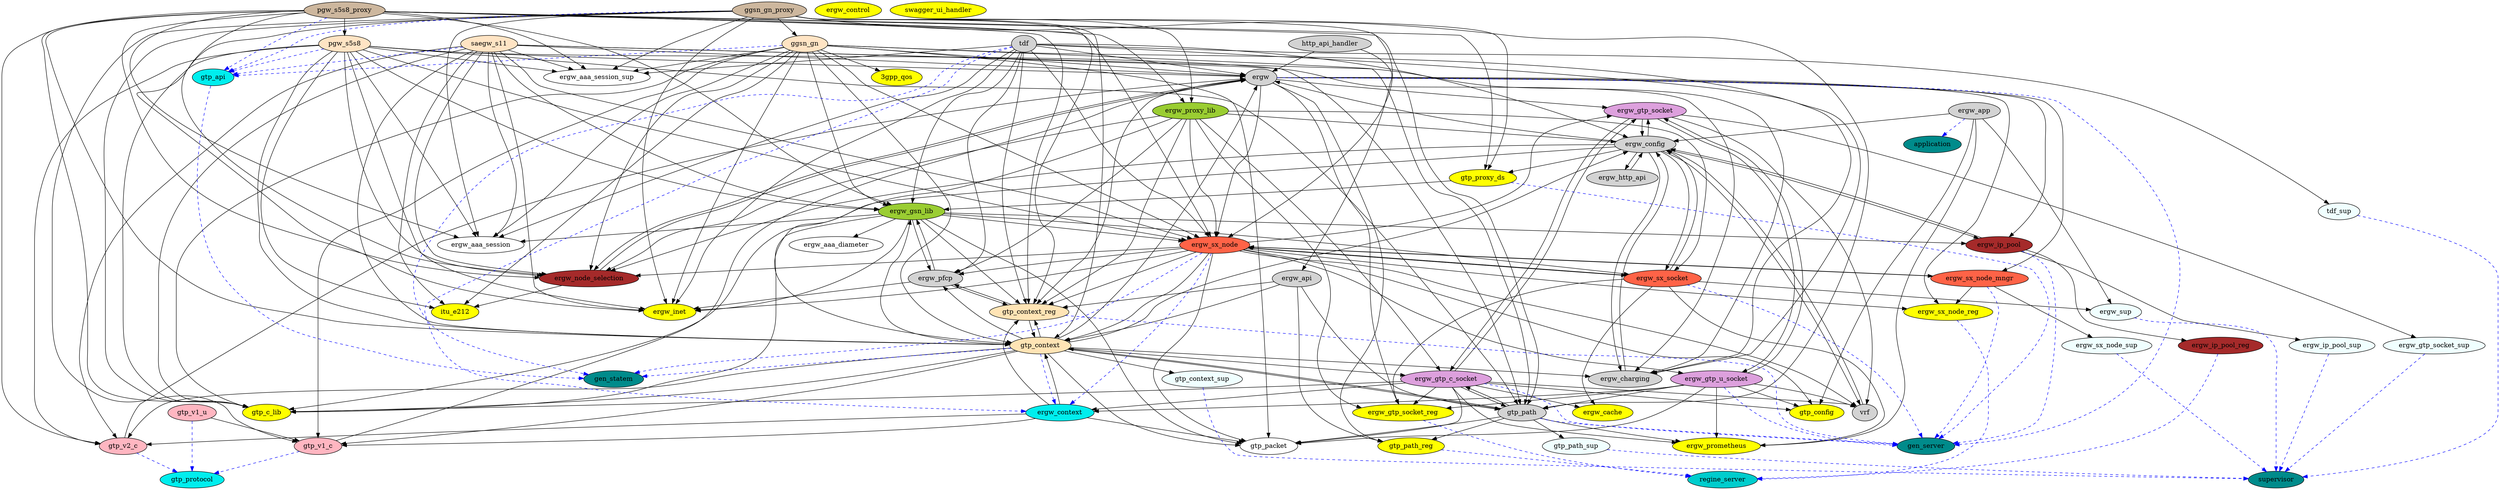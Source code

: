 /* Version: 0.0.1, Date:2019-12-19, Status: Always Draft */
/* Not that readable, but good master file to produce smaller feature diagrams */
/* Download graphwiz, and run dot cmd -> */
/* 'dot -Tpng filename.dot -o outfile.png'  */
digraph ergw_flow_syntax {
{ 
node [shape=oval style=filled]
"3gpp_qos" [fillcolor=yellow]
ergw
ergw_api
ergw_app
ergw_cache  [fillcolor=yellow]
ergw_charging
ergw_config
ergw_context
ergw_control  [fillcolor=yellow]
ergw_gsn_lib [fillcolor=yellowgreen]
ergw_gtp_c_socket [fillcolor=plum]
ergw_gtp_socket [fillcolor=plum]
ergw_gtp_socket_reg  [fillcolor=yellow]
ergw_gtp_socket_sup [fillcolor=azure]
ergw_gtp_u_socket [fillcolor=plum]
ergw_http_api
ergw_inet  [fillcolor=yellow]
ergw_ip_pool [fillcolor=brown]
ergw_ip_pool_reg [fillcolor=brown]
ergw_ip_pool_sup [fillcolor=azure]
ergw_node_selection[fillcolor=brown]
ergw_pfcp
ergw_prometheus  [fillcolor=yellow]
ergw_proxy_lib [fillcolor=yellowgreen]
ergw_sup [fillcolor=azure]
ergw_sx_node [fillcolor=tomato]
ergw_sx_node_mngr [fillcolor=tomato]
ergw_sx_node_reg  [fillcolor=yellow]
ergw_sx_node_sup [fillcolor=azure]
ergw_sx_socket [fillcolor=tomato]
ggsn_gn [fillcolor=bisque]
ggsn_gn_proxy [fillcolor=bisque3]
gtp_c_lib  [fillcolor=yellow]
gtp_config  [fillcolor=yellow]
gtp_context [fillcolor=moccasin]
gtp_context_reg  [fillcolor=moccasin]
gtp_context_sup [fillcolor=azure]
gtp_path
gtp_path_reg  [fillcolor=yellow]
gtp_path_sup [fillcolor=azure]
gtp_proxy_ds  [fillcolor=yellow]
gtp_v1_c [fillcolor=lightpink]
gtp_v1_u [fillcolor=lightpink]
gtp_v2_c [fillcolor=lightpink]
http_api_handler
itu_e212  [fillcolor=yellow]
pgw_s5s8  [fillcolor=bisque]
pgw_s5s8_proxy [fillcolor=bisque3]
saegw_s11 [fillcolor=bisque]
swagger_ui_handler  [fillcolor=yellow]
tdf_sup [fillcolor=azure]
tdf
vrf
/* gehaviours */
ergw_context [fillcolor=cyan2]
gtp_api  [fillcolor=cyan2]
gtp_protocol  [fillcolor=cyan2]
regine_server [fillcolor=cyan3]
application [fillcolor=cyan4]
supervisor [fillcolor=cyan4]
gen_server [fillcolor=cyan4]
gen_statem [fillcolor=cyan4]
}
/* No outgoing calls for 3gpp_qos */
ergw -> {ergw_gtp_socket ergw_node_selection ergw_sx_node ergw_sx_node_mngr ergw_sx_node_reg ergw_gtp_socket_reg ergw_ip_pool gtp_path_reg gtp_context_reg}
ergw -> gen_server [style="dashed" color="blue"]
ergw_api -> {gtp_path_reg gtp_path gtp_context_reg gtp_context}
ergw_app -> {ergw_prometheus ergw_sup ergw_config gtp_config}
ergw_app -> application [style="dashed" color="blue"]
/* No outgoing calls for ergw_cache */ 
ergw_charging -> ergw_config
ergw_config -> {ergw ergw_charging ergw_http_api ergw_gtp_socket ergw_ip_pool ergw_node_selection ergw_sx_socket gtp_c_lib gtp_proxy_ds vrf}
ergw_context -> {gtp_context_reg gtp_context gtp_packet gtp_v1_c gtp_v2_c}
/* No outgoing calls for ergw_control */ 
ergw_gsn_lib -> {ergw_sx_node ergw_pfcp ergw_sx_socket ergw_inet ergw_ip_pool gtp_c_lib gtp_context_reg gtp_packet}
ergw_gsn_lib -> {ergw_aaa_diameter ergw_aaa_session}
ergw_gtp_c_socket -> {ergw_gtp_socket ergw_gtp_socket_reg ergw_cache ergw_prometheus ergw_context gtp_path gtp_packet gtp_config gtp_c_lib vrf}
ergw_gtp_c_socket -> gen_server [style="dashed", color="blue"]
ergw_gtp_socket -> {ergw_gtp_socket_sup ergw_gtp_u_socket ergw_gtp_c_socket ergw_config vrf}
/* No outgoing calls for ergw_gtp_socket_reg */
ergw_gtp_socket_reg -> regine_server [style="dashed" color="blue"]
ergw_gtp_socket_sup -> supervisor [style="dashed" color="blue"]
ergw_gtp_u_socket -> {ergw_gtp_socket ergw_gtp_socket_reg ergw_prometheus ergw_context gtp_config gtp_packet gtp_path vrf}
ergw_gtp_u_socket -> gen_server [style="dashed" color="blue"]
ergw_http_api -> ergw_config
/* No outgoing calls for ergw_inet */
ergw_ip_pool -> {ergw_ip_pool_sup ergw_ip_pool_reg ergw_config}
ergw_ip_pool -> gen_server [style="dashed" color="blue"]
/* No outgoing calls for ergw_ip_pool_reg */
ergw_ip_pool_reg -> regine_server [style="dashed" color="blue"]
ergw_ip_pool_sup -> supervisor [style="dashed" color="blue"]
ergw_node_selection -> {ergw itu_e212}
ergw_pfcp-> {ergw_inet ergw_gsn_lib gtp_context_reg}
/* No outgoing calls for ergw_prometheus */
ergw_proxy_lib -> {ergw_gtp_c_socket ergw_node_selection ergw_gtp_socket_reg ergw_config ergw_pfcp ergw_sx_node ergw_sx_socket gtp_context gtp_context_reg}
ergw_sup -> supervisor [style="dashed" color="blue"]
ergw_sx_node -> {ergw_node_selection ergw_sx_node_reg ergw_sx_socket ergw_gtp_u_socket ergw_pfcp  ergw_gtp_socket ergw_inet ergw_sx_node_mngr gtp_context_reg gtp_packet gtp_context gtp_config vrf}
ergw_sx_node -> {gen_statem, ergw_context} [style="dashed" color="blue"]
ergw_sx_node_mngr -> {ergw_sx_node_reg ergw_sx_node ergw_sx_node_sup}
ergw_sx_node_mngr -> gen_server [style="dashed" color="blue"]
/* No outgoing calls for ergw_sx_node_reg */
ergw_sx_node_reg -> regine_server [style="dashed" color="blue"]
ergw_sx_node_sup -> supervisor [style="dashed" color="blue"]
ergw_sx_socket -> {ergw_sup ergw_config ergw_gtp_socket_reg ergw_cache ergw_sx_node ergw_prometheus}
ergw_sx_socket -> gen_server [style="dashed" color="blue"]
ggsn_gn -> {"3gpp_qos" ergw ergw_gsn_lib ergw_charging ergw_node_selection ergw_inet ergw_sx_node gtp_context gtp_c_lib gtp_path gtp_v1_c gtp_packet itu_e212}
ggsn_gn -> {ergw_aaa_session_sup ergw_aaa_session}
ggsn_gn -> gtp_api [style="dashed" color="blue"]
ggsn_gn_proxy -> {ergw_proxy_lib ergw_inet ergw_node_selection ergw_sx_node gtp_c_lib gtp_path gtp_context gtp_proxy_ds gtp_v1_c gtp_context_reg ggsn_gn}
ggsn_gn_proxy -> {ergw_aaa_session_sup ergw_aaa_session}
ggsn_gn_proxy -> gtp_api [style="dashed" color="blue"]
/* No outgoing calls for gtp_api */
gtp_api -> gen_statem [style="dashed" color="blue"]
/* No outgoing calls for gtp_c_lib */
/* No outgoing calls for gtp_config */
gtp_context -> {ergw ergw_gtp_c_socket ergw_charging ergw_config ergw_pfcp ergw_gsn_lib gtp_context_reg gtp_context_sup gtp_v2_c gtp_v1_c gtp_packet gtp_c_lib gtp_path}
gtp_context -> {gen_statem, ergw_context} [style="dashed" color="blue"]
gtp_context_reg -> {ergw_pfcp gtp_context}
gtp_context_reg -> gen_server [style="dashed" color="blue"]
gtp_context_sup -> supervisor [style="dashed" color="blue"]
gtp_path -> {ergw_gtp_c_socket ergw_prometheus gtp_path_sup gtp_path_reg gtp_packet gtp_context}
gtp_path -> gen_server [style="dashed" color="blue"]
/* No outgoing calls for gtp_path_reg */
gtp_path_reg -> regine_server [style="dashed" color="blue"]
gtp_path_sup -> supervisor [style="dashed" color="blue"]
/* No outgoing calls for gtp_protocol */
gtp_proxy_ds -> ergw_gsn_lib
gtp_proxy_ds -> gen_server [style="dashed" color="blue"]
gtp_v1_c -> ergw
gtp_v1_c -> gtp_protocol [style="dashed" color="blue"]
gtp_v1_u -> gtp_v1_c
gtp_v1_u -> gtp_protocol [style="dashed" color="blue"]
gtp_v2_c -> ergw
gtp_v2_c -> gtp_protocol [style="dashed" color="blue"]
http_api_handler -> {ergw ergw_api}
/* No outgoing calls for itu_e212 */
pgw_s5s8 -> {ergw ergw_gsn_lib ergw_node_selection ergw_charging ergw_inet ergw_sx_node gtp_context gtp_path gtp_v2_c gtp_c_lib itu_e212}
pgw_s5s8 -> {ergw_aaa_session_sup ergw_aaa_session}
pgw_s5s8 -> gtp_api [style="dashed" color="blue"]
pgw_s5s8_proxy -> {ergw_proxy_lib  ergw_inet  ergw_gsn_lib  ergw_node_selection ergw_sx_node gtp_c_lib gtp_path gtp_context gtp_proxy_ds gtp_v2_c gtp_context_reg pgw_s5s8}
pgw_s5s8_proxy -> {ergw_aaa_session_sup ergw_aaa_session}
pgw_s5s8_proxy -> gtp_api [style="dashed" color="blue"]
saegw_s11 -> {ergw ergw_gsn_lib ergw_charging ergw_node_selection ergw_inet ergw_sx_node gtp_context gtp_c_lib gtp_path gtp_v2_c itu_e212}
saegw_s11 -> {ergw_aaa_session_sup ergw_aaa_session}
saegw_s11 -> gtp_api [style="dashed" color="blue"]
/* No outgoing calls for swagger_ui_handler */
tdf -> {ergw ergw_config ergw_gsn_lib ergw_charging ergw_pfcp ergw_inet ergw_sx_node gtp_context_reg tdf_sup}
tdf -> {ergw_aaa_session_sup ergw_aaa_session}
tdf -> {gen_statem, ergw_context} [style="dashed" color="blue"]
tdf_sup -> supervisor [style="dashed" color="blue"]
vrf -> ergw_config
}
